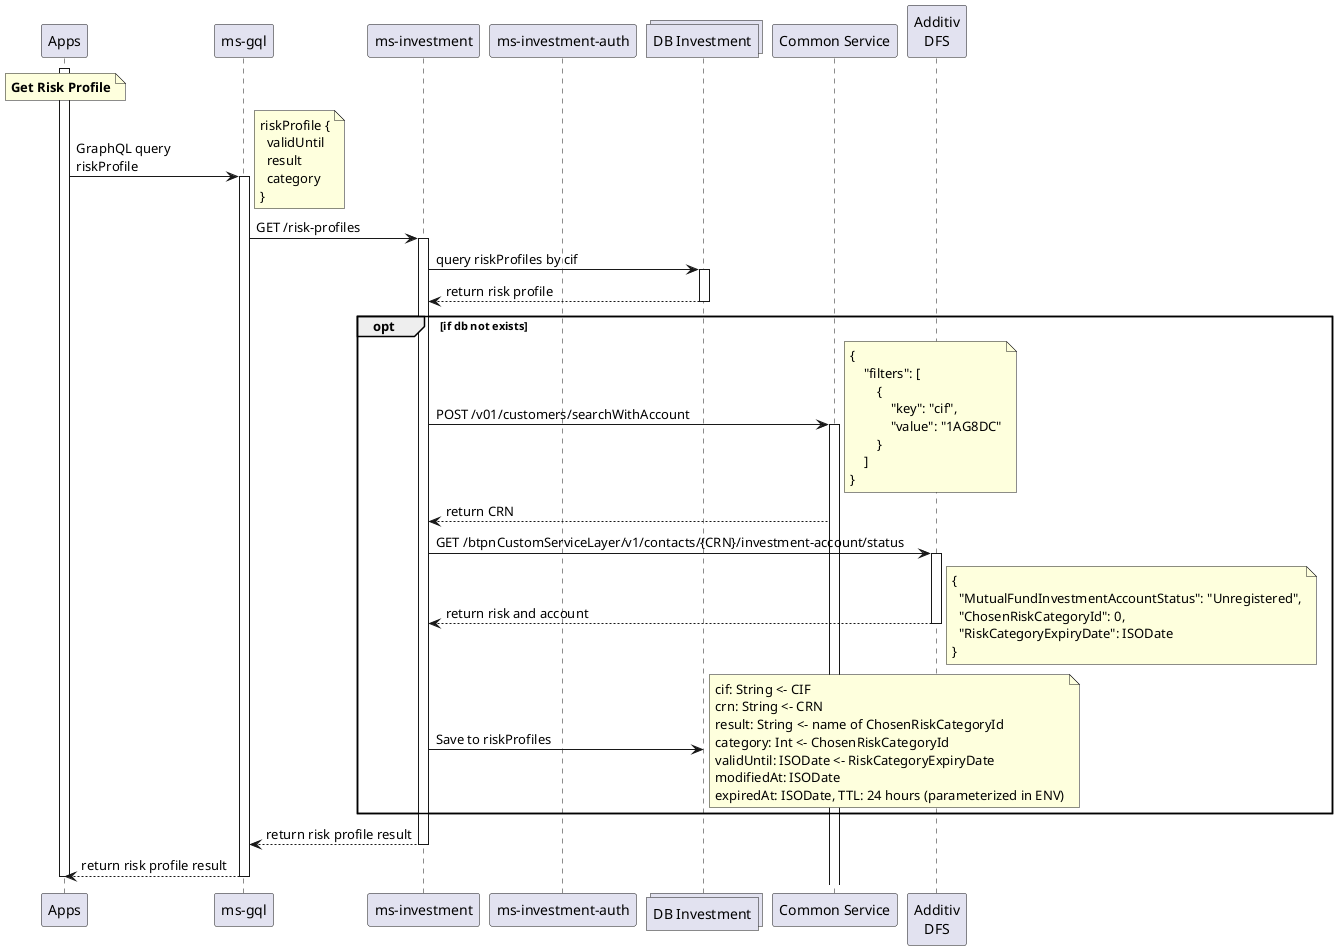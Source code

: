 @startuml get risk profiles
participant "Apps" as app
participant "ms-gql" as gql
participant "ms-investment" as ms
participant "ms-investment-auth" as auth
collections "DB Investment" as db
participant "Common Service" as cs
participant "Additiv\nDFS" as dfs

activate app
note over app: **Get Risk Profile**
app -> gql: GraphQL query\nriskProfile
activate gql
note right
riskProfile {
  validUntil
  result
  category
}
end note
gql -> ms: GET /risk-profiles
activate ms
ms -> db: query riskProfiles by cif
activate db
db --> ms: return risk profile
deactivate db
opt if db not exists
ms -> cs: POST /v01/customers/searchWithAccount
note right
{
    "filters": [
        {
            "key": "cif", 
            "value": "1AG8DC"
        }
    ]
}
end note
activate cs
cs --> ms: return CRN
ms -> dfs: GET /btpnCustomServiceLayer/v1/contacts/{CRN}/investment-account/status
activate dfs
dfs --> ms: return risk and account
note right
{
  "MutualFundInvestmentAccountStatus": "Unregistered",
  "ChosenRiskCategoryId": 0,
  "RiskCategoryExpiryDate": ISODate
}
end note
deactivate dfs
ms -> db: Save to riskProfiles
note right
cif: String <- CIF
crn: String <- CRN
result: String <- name of ChosenRiskCategoryId
category: Int <- ChosenRiskCategoryId
validUntil: ISODate <- RiskCategoryExpiryDate
modifiedAt: ISODate
expiredAt: ISODate, TTL: 24 hours (parameterized in ENV)
end note
end
ms --> gql: return risk profile result
deactivate ms
gql --> app: return risk profile result
deactivate gql
deactivate app
@enduml